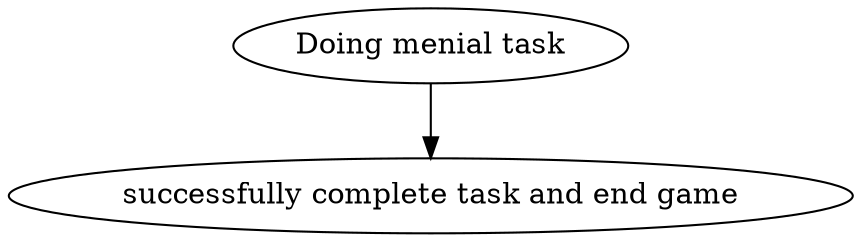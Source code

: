 strict digraph
{
    end [label="successfully complete task and end game"]
    root [label="Doing menial task"]

    root -> end
}
